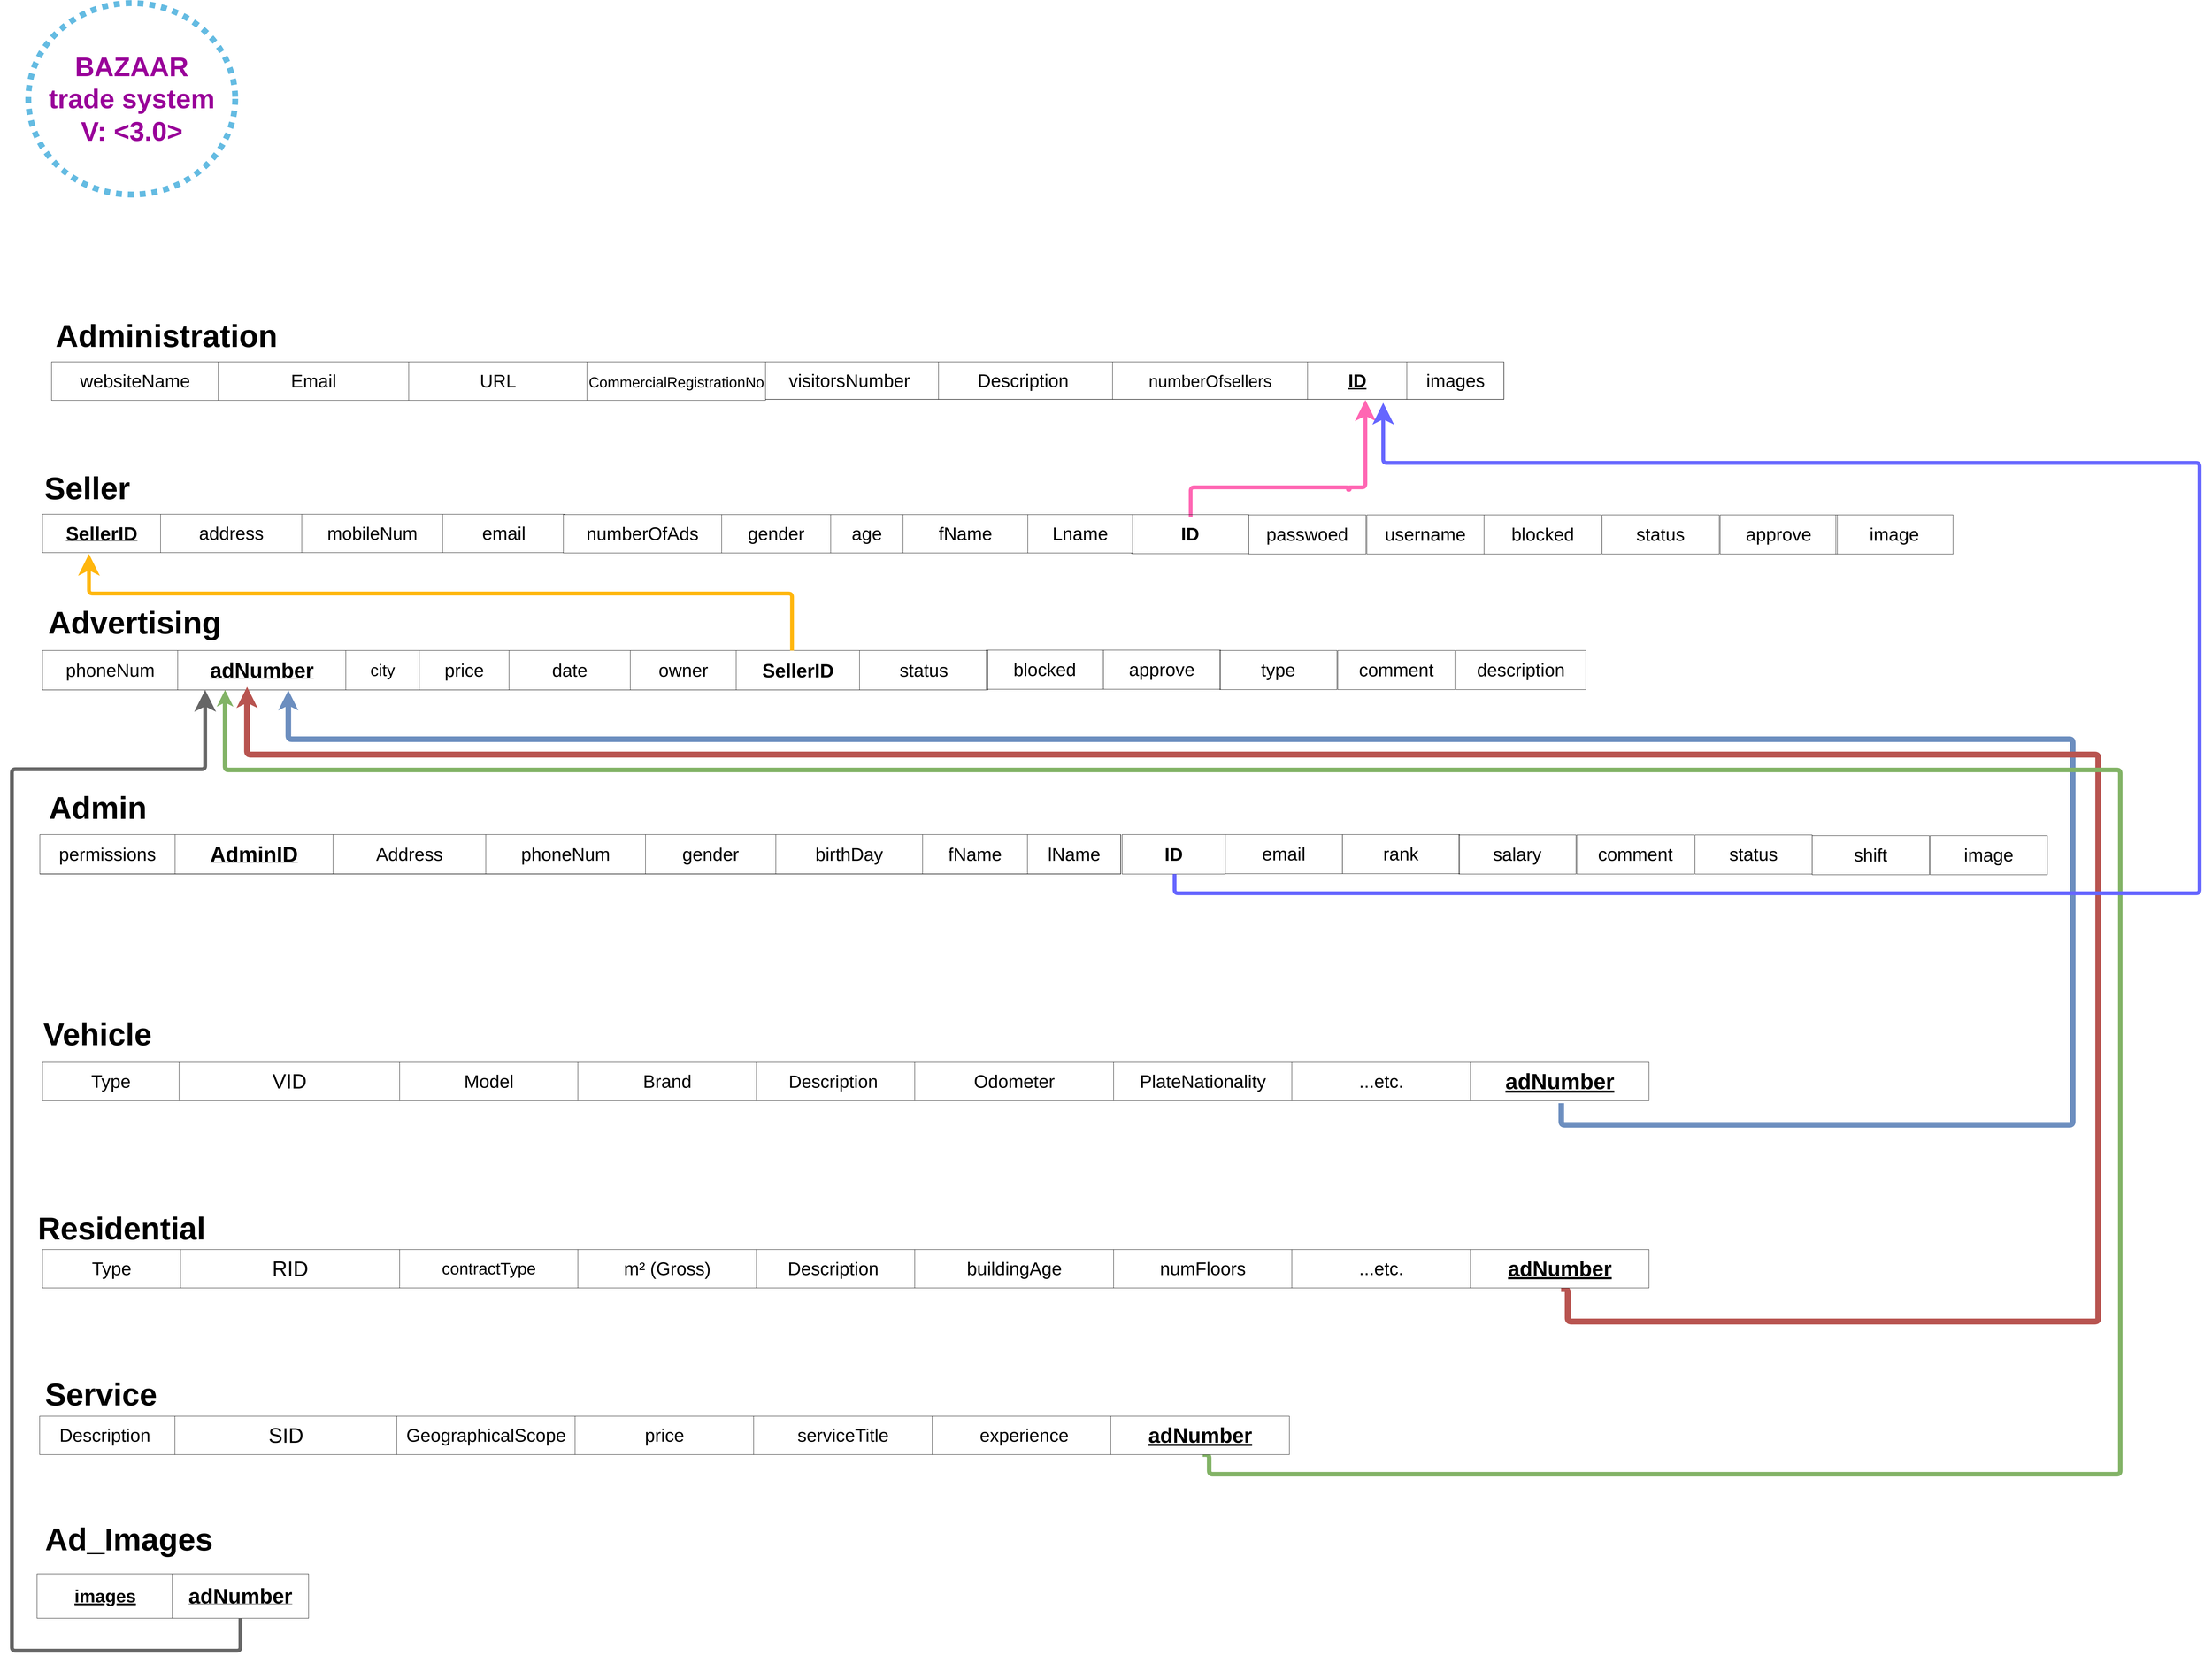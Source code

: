 <mxfile version="13.7.9" type="device"><diagram id="ABR69jw0Dl6HRp4BKdjb" name="Page-1"><mxGraphModel dx="6677" dy="6261" grid="1" gridSize="10" guides="1" tooltips="1" connect="1" arrows="1" fold="1" page="1" pageScale="1" pageWidth="827" pageHeight="1169" math="0" shadow="0"><root><mxCell id="0"/><mxCell id="1" parent="0"/><mxCell id="s4L8h_Jr2e5jtrpthNwQ-1" value="&lt;font style=&quot;font-size: 77px&quot;&gt;&lt;font style=&quot;font-size: 77px&quot; color=&quot;#990099&quot;&gt;BAZAAR&lt;br&gt;trade system&lt;br&gt;&lt;font style=&quot;font-size: 77px&quot;&gt;V: &amp;lt;3.0&amp;gt;&lt;/font&gt;&lt;/font&gt;&lt;br&gt;&lt;/font&gt;" style="ellipse;whiteSpace=wrap;html=1;shadow=0;fontFamily=Helvetica;fontSize=30;fontColor=#2F5B7C;align=center;strokeColor=#64BBE2;strokeWidth=17;fillColor=#FFFFFF;fontStyle=1;gradientColor=none;dashed=1;dashPattern=1 1;" parent="1" vertex="1"><mxGeometry x="407" y="-1220" width="592" height="548" as="geometry"/></mxCell><mxCell id="s4L8h_Jr2e5jtrpthNwQ-2" value="&lt;b style=&quot;color: rgb(0 , 0 , 0) ; font-family: &amp;#34;helvetica&amp;#34; ; font-style: normal ; letter-spacing: normal ; text-align: center ; text-indent: 0px ; text-transform: none ; word-spacing: 0px ; background-color: rgb(255 , 255 , 255)&quot;&gt;&lt;font style=&quot;font-size: 90px&quot;&gt;Advertising&lt;/font&gt;&lt;/b&gt;" style="text;whiteSpace=wrap;html=1;fontSize=47;fontColor=#000000;" parent="1" vertex="1"><mxGeometry x="461.5" y="493" width="284" height="70" as="geometry"/></mxCell><mxCell id="s4L8h_Jr2e5jtrpthNwQ-3" value="&lt;span style=&quot;text-align: center&quot;&gt;&lt;font size=&quot;1&quot;&gt;&lt;b style=&quot;font-size: 90px&quot;&gt;Seller&lt;/b&gt;&lt;/font&gt;&lt;/span&gt;" style="text;whiteSpace=wrap;html=1;fontSize=47;fontColor=#000000;" parent="1" vertex="1"><mxGeometry x="450.5" y="108" width="284" height="70" as="geometry"/></mxCell><mxCell id="s4L8h_Jr2e5jtrpthNwQ-4" value="" style="html=1;whiteSpace=wrap;container=1;collapsible=0;childLayout=tableLayout;" parent="1" vertex="1"><mxGeometry x="447.5" y="633" width="2704.667" height="112.833" as="geometry"/></mxCell><mxCell id="s4L8h_Jr2e5jtrpthNwQ-5" value="" style="html=1;whiteSpace=wrap;collapsible=0;dropTarget=0;pointerEvents=0;fillColor=none;strokeColor=none;points=[[0,0.5],[1,0.5]];portConstraint=eastwest;" parent="s4L8h_Jr2e5jtrpthNwQ-4" vertex="1"><mxGeometry width="2704.667" height="113" as="geometry"/></mxCell><mxCell id="s4L8h_Jr2e5jtrpthNwQ-6" value="&lt;font&gt;&lt;font style=&quot;font-size: 52px&quot;&gt;phoneNum&lt;/font&gt;&lt;br&gt;&lt;/font&gt;" style="shape=partialRectangle;html=1;whiteSpace=wrap;connectable=0;fillColor=none;" parent="s4L8h_Jr2e5jtrpthNwQ-5" vertex="1"><mxGeometry width="387" height="113" as="geometry"/></mxCell><mxCell id="s4L8h_Jr2e5jtrpthNwQ-7" value="&lt;u&gt;&lt;font size=&quot;1&quot;&gt;&lt;b style=&quot;font-size: 60px&quot;&gt;adNumber&lt;/b&gt;&lt;/font&gt;&lt;/u&gt;" style="shape=partialRectangle;html=1;whiteSpace=wrap;connectable=0;fillColor=none;" parent="s4L8h_Jr2e5jtrpthNwQ-5" vertex="1"><mxGeometry x="387" width="481" height="113" as="geometry"/></mxCell><mxCell id="s4L8h_Jr2e5jtrpthNwQ-8" value="&lt;font style=&quot;font-size: 47px&quot;&gt;city&lt;/font&gt;" style="shape=partialRectangle;html=1;whiteSpace=wrap;connectable=0;fillColor=none;" parent="s4L8h_Jr2e5jtrpthNwQ-5" vertex="1"><mxGeometry x="868" width="210" height="113" as="geometry"/></mxCell><mxCell id="s4L8h_Jr2e5jtrpthNwQ-9" value="&lt;span style=&quot;font-size: 52px;&quot;&gt;&lt;font style=&quot;font-size: 52px;&quot;&gt;price&lt;/font&gt;&lt;/span&gt;" style="shape=partialRectangle;html=1;whiteSpace=wrap;connectable=0;fillColor=none;fontSize=52;fontColor=#000000;" parent="s4L8h_Jr2e5jtrpthNwQ-5" vertex="1"><mxGeometry x="1078" width="257" height="113" as="geometry"/></mxCell><mxCell id="s4L8h_Jr2e5jtrpthNwQ-10" value="&lt;font style=&quot;font-size: 52px;&quot;&gt;date&lt;/font&gt;" style="shape=partialRectangle;html=1;whiteSpace=wrap;connectable=0;fillColor=none;fontSize=52;fontColor=#000000;" parent="s4L8h_Jr2e5jtrpthNwQ-5" vertex="1"><mxGeometry x="1335" width="347" height="113" as="geometry"/></mxCell><mxCell id="s4L8h_Jr2e5jtrpthNwQ-11" value="&lt;font style=&quot;font-size: 52px;&quot;&gt;owner&lt;/font&gt;" style="shape=partialRectangle;html=1;whiteSpace=wrap;connectable=0;fillColor=none;fontSize=52;fontColor=#000000;" parent="s4L8h_Jr2e5jtrpthNwQ-5" vertex="1"><mxGeometry x="1682" width="303" height="113" as="geometry"/></mxCell><mxCell id="s4L8h_Jr2e5jtrpthNwQ-12" value="&lt;span style=&quot;font-size: 12px&quot;&gt;&lt;font size=&quot;1&quot;&gt;&lt;b style=&quot;font-size: 55px&quot;&gt;SellerID&lt;/b&gt;&lt;/font&gt;&lt;/span&gt;" style="shape=partialRectangle;html=1;whiteSpace=wrap;connectable=0;fillColor=none;fontSize=52;fontColor=#000000;" parent="s4L8h_Jr2e5jtrpthNwQ-5" vertex="1"><mxGeometry x="1985" width="353" height="113" as="geometry"/></mxCell><mxCell id="s4L8h_Jr2e5jtrpthNwQ-13" value="status" style="shape=partialRectangle;html=1;whiteSpace=wrap;connectable=0;fillColor=none;fontSize=52;fontColor=#000000;" parent="s4L8h_Jr2e5jtrpthNwQ-5" vertex="1"><mxGeometry x="2338" width="367" height="113" as="geometry"/></mxCell><mxCell id="s4L8h_Jr2e5jtrpthNwQ-14" value="&lt;span style=&quot;color: rgb(0 , 0 , 0) ; font-family: &amp;#34;helvetica&amp;#34; ; font-style: normal ; letter-spacing: normal ; text-align: center ; text-indent: 0px ; text-transform: none ; word-spacing: 0px ; background-color: rgb(255 , 255 , 255) ; float: none ; display: inline&quot;&gt;&lt;font size=&quot;1&quot;&gt;&lt;b style=&quot;font-size: 90px&quot;&gt;Admin&lt;/b&gt;&lt;/font&gt;&lt;/span&gt;" style="text;whiteSpace=wrap;html=1;fontSize=47;fontColor=#000000;" parent="1" vertex="1"><mxGeometry x="464.0" y="1023.0" width="102" height="76" as="geometry"/></mxCell><mxCell id="s4L8h_Jr2e5jtrpthNwQ-15" value="&lt;b style=&quot;text-align: center&quot;&gt;&lt;font style=&quot;font-size: 90px&quot;&gt;Service&lt;/font&gt;&lt;/b&gt;" style="text;whiteSpace=wrap;html=1;fontSize=47;fontColor=#000000;" parent="1" vertex="1"><mxGeometry x="452.5" y="2702" width="284" height="70" as="geometry"/></mxCell><mxCell id="s4L8h_Jr2e5jtrpthNwQ-16" value="&lt;div style=&quot;text-align: center&quot;&gt;&lt;b&gt;&lt;font style=&quot;font-size: 90px&quot;&gt;Residential&lt;/font&gt;&lt;/b&gt;&lt;/div&gt;" style="text;whiteSpace=wrap;html=1;fontSize=47;fontColor=#000000;" parent="1" vertex="1"><mxGeometry x="432.0" y="2227" width="284" height="70" as="geometry"/></mxCell><mxCell id="s4L8h_Jr2e5jtrpthNwQ-17" value="&lt;b style=&quot;text-align: center&quot;&gt;&lt;font style=&quot;font-size: 90px&quot;&gt;Vehicle&lt;/font&gt;&lt;/b&gt;" style="text;whiteSpace=wrap;html=1;fontSize=47;fontColor=#000000;" parent="1" vertex="1"><mxGeometry x="447.5" y="1671" width="284" height="70" as="geometry"/></mxCell><mxCell id="s4L8h_Jr2e5jtrpthNwQ-18" value="" style="html=1;whiteSpace=wrap;container=1;collapsible=0;childLayout=tableLayout;" parent="1" vertex="1"><mxGeometry x="440" y="1160" width="3092.5" height="112.5" as="geometry"/></mxCell><mxCell id="s4L8h_Jr2e5jtrpthNwQ-19" value="" style="html=1;whiteSpace=wrap;collapsible=0;dropTarget=0;pointerEvents=0;fillColor=none;strokeColor=none;points=[[0,0.5],[1,0.5]];portConstraint=eastwest;" parent="s4L8h_Jr2e5jtrpthNwQ-18" vertex="1"><mxGeometry width="3092.5" height="113" as="geometry"/></mxCell><mxCell id="s4L8h_Jr2e5jtrpthNwQ-20" value="&lt;font&gt;&lt;font style=&quot;font-size: 52px&quot;&gt;permissions&lt;/font&gt;&lt;br&gt;&lt;/font&gt;" style="shape=partialRectangle;html=1;whiteSpace=wrap;connectable=0;fillColor=none;" parent="s4L8h_Jr2e5jtrpthNwQ-19" vertex="1"><mxGeometry width="387" height="113" as="geometry"/></mxCell><mxCell id="s4L8h_Jr2e5jtrpthNwQ-21" value="&lt;b&gt;&lt;u&gt;&lt;font style=&quot;font-size: 61px&quot;&gt;AdminID&lt;/font&gt;&lt;/u&gt;&lt;/b&gt;" style="shape=partialRectangle;html=1;whiteSpace=wrap;connectable=0;fillColor=none;" parent="s4L8h_Jr2e5jtrpthNwQ-19" vertex="1"><mxGeometry x="387" width="452" height="113" as="geometry"/></mxCell><mxCell id="s4L8h_Jr2e5jtrpthNwQ-22" value="&lt;font style=&quot;font-size: 52px&quot;&gt;Address&lt;/font&gt;" style="shape=partialRectangle;html=1;whiteSpace=wrap;connectable=0;fillColor=none;" parent="s4L8h_Jr2e5jtrpthNwQ-19" vertex="1"><mxGeometry x="839" width="437" height="113" as="geometry"/></mxCell><mxCell id="s4L8h_Jr2e5jtrpthNwQ-23" value="&lt;font style=&quot;font-size: 52px;&quot;&gt;phoneNum&lt;/font&gt;" style="shape=partialRectangle;html=1;whiteSpace=wrap;connectable=0;fillColor=none;fontSize=52;fontColor=#000000;" parent="s4L8h_Jr2e5jtrpthNwQ-19" vertex="1"><mxGeometry x="1276" width="457" height="113" as="geometry"/></mxCell><mxCell id="s4L8h_Jr2e5jtrpthNwQ-24" value="&lt;font style=&quot;font-size: 52px;&quot;&gt;gender&lt;/font&gt;" style="shape=partialRectangle;html=1;whiteSpace=wrap;connectable=0;fillColor=none;fontSize=52;fontColor=#000000;" parent="s4L8h_Jr2e5jtrpthNwQ-19" vertex="1"><mxGeometry x="1733" width="373" height="113" as="geometry"/></mxCell><mxCell id="s4L8h_Jr2e5jtrpthNwQ-25" value="&lt;font style=&quot;font-size: 52px;&quot;&gt;birthDay&lt;/font&gt;" style="shape=partialRectangle;html=1;whiteSpace=wrap;connectable=0;fillColor=none;fontSize=52;fontColor=#000000;" parent="s4L8h_Jr2e5jtrpthNwQ-19" vertex="1"><mxGeometry x="2106" width="420" height="113" as="geometry"/></mxCell><mxCell id="s4L8h_Jr2e5jtrpthNwQ-26" value="fName" style="shape=partialRectangle;html=1;whiteSpace=wrap;connectable=0;fillColor=none;fontSize=52;fontColor=#000000;" parent="s4L8h_Jr2e5jtrpthNwQ-19" vertex="1"><mxGeometry x="2526" width="300" height="113" as="geometry"/></mxCell><mxCell id="s4L8h_Jr2e5jtrpthNwQ-27" value="lName" style="shape=partialRectangle;html=1;whiteSpace=wrap;connectable=0;fillColor=none;fontSize=52;fontColor=#000000;" parent="s4L8h_Jr2e5jtrpthNwQ-19" vertex="1"><mxGeometry x="2826" width="267" height="113" as="geometry"/></mxCell><mxCell id="s4L8h_Jr2e5jtrpthNwQ-28" value="" style="html=1;whiteSpace=wrap;container=1;collapsible=0;childLayout=tableLayout;" parent="1" vertex="1"><mxGeometry x="447.5" y="243" width="1495.0" height="110" as="geometry"/></mxCell><mxCell id="s4L8h_Jr2e5jtrpthNwQ-29" value="" style="html=1;whiteSpace=wrap;collapsible=0;dropTarget=0;pointerEvents=0;fillColor=none;strokeColor=none;points=[[0,0.5],[1,0.5]];portConstraint=eastwest;" parent="s4L8h_Jr2e5jtrpthNwQ-28" vertex="1"><mxGeometry width="1495.0" height="110" as="geometry"/></mxCell><mxCell id="s4L8h_Jr2e5jtrpthNwQ-30" value="&lt;font style=&quot;font-size: 47px&quot;&gt;&lt;u style=&quot;font-size: 12px&quot;&gt;&lt;font size=&quot;1&quot;&gt;&lt;b style=&quot;font-size: 55px&quot;&gt;SellerID&lt;/b&gt;&lt;/font&gt;&lt;/u&gt;&lt;br&gt;&lt;/font&gt;" style="shape=partialRectangle;html=1;whiteSpace=wrap;connectable=0;fillColor=none;" parent="s4L8h_Jr2e5jtrpthNwQ-29" vertex="1"><mxGeometry width="338" height="110" as="geometry"/></mxCell><mxCell id="s4L8h_Jr2e5jtrpthNwQ-31" value="&lt;font style=&quot;font-size: 52px&quot;&gt;address&lt;/font&gt;" style="shape=partialRectangle;html=1;whiteSpace=wrap;connectable=0;fillColor=none;fontColor=#000000;fontSize=47;fontStyle=0" parent="s4L8h_Jr2e5jtrpthNwQ-29" vertex="1"><mxGeometry x="338" width="404" height="110" as="geometry"/></mxCell><mxCell id="s4L8h_Jr2e5jtrpthNwQ-32" value="&lt;font style=&quot;font-size: 51px&quot;&gt;mobileNum&lt;/font&gt;" style="shape=partialRectangle;html=1;whiteSpace=wrap;connectable=0;fillColor=none;fontColor=#000000;fontSize=47;fontStyle=0" parent="s4L8h_Jr2e5jtrpthNwQ-29" vertex="1"><mxGeometry x="742" width="403" height="110" as="geometry"/></mxCell><mxCell id="s4L8h_Jr2e5jtrpthNwQ-33" value="&lt;span style=&quot;font-size: 52px;&quot;&gt;email&lt;/span&gt;" style="shape=partialRectangle;html=1;whiteSpace=wrap;connectable=0;fillColor=none;fontColor=#000000;fontSize=52;fontStyle=0" parent="s4L8h_Jr2e5jtrpthNwQ-29" vertex="1"><mxGeometry x="1145" width="350" height="110" as="geometry"/></mxCell><mxCell id="s4L8h_Jr2e5jtrpthNwQ-34" style="edgeStyle=orthogonalEdgeStyle;rounded=1;orthogonalLoop=1;jettySize=auto;html=1;exitX=0.5;exitY=1;exitDx=0;exitDy=0;fontSize=52;fontColor=none;gradientColor=#7ea6e0;fillColor=#dae8fc;strokeColor=#6c8ebf;strokeWidth=16;endSize=6;startSize=2;" parent="1" source="s4L8h_Jr2e5jtrpthNwQ-35" edge="1"><mxGeometry relative="1" as="geometry"><mxPoint x="1151" y="747" as="targetPoint"/><Array as="points"><mxPoint x="4793" y="1991"/><mxPoint x="6257" y="1991"/><mxPoint x="6257" y="887"/><mxPoint x="1151" y="887"/></Array></mxGeometry></mxCell><mxCell id="s4L8h_Jr2e5jtrpthNwQ-35" value="" style="rounded=0;whiteSpace=wrap;html=1;strokeColor=none;fillColor=none;fontSize=52;fontColor=none;noLabel=1;" parent="1" vertex="1"><mxGeometry x="4533.5" y="1816" width="520" height="113" as="geometry"/></mxCell><mxCell id="s4L8h_Jr2e5jtrpthNwQ-36" style="edgeStyle=orthogonalEdgeStyle;rounded=1;orthogonalLoop=1;jettySize=auto;html=1;startSize=2;endSize=6;strokeColor=#b85450;strokeWidth=17;fontSize=52;fontColor=none;exitX=0.5;exitY=1;exitDx=0;exitDy=0;gradientColor=#ea6b66;fillColor=#f8cecc;" parent="1" source="s4L8h_Jr2e5jtrpthNwQ-37" edge="1"><mxGeometry relative="1" as="geometry"><mxPoint x="4797" y="-118" as="sourcePoint"/><Array as="points"><mxPoint x="4812" y="2461"/><mxPoint x="4812" y="2554"/><mxPoint x="6330" y="2554"/><mxPoint x="6330" y="931"/><mxPoint x="1033" y="931"/></Array><mxPoint x="1033" y="737" as="targetPoint"/></mxGeometry></mxCell><mxCell id="s4L8h_Jr2e5jtrpthNwQ-37" value="" style="rounded=0;whiteSpace=wrap;html=1;strokeColor=none;fillColor=none;fontSize=52;fontColor=none;noLabel=1;" parent="1" vertex="1"><mxGeometry x="4543.5" y="2348" width="499" height="113" as="geometry"/></mxCell><mxCell id="s4L8h_Jr2e5jtrpthNwQ-38" style="edgeStyle=orthogonalEdgeStyle;rounded=1;orthogonalLoop=1;jettySize=auto;html=1;exitX=0.5;exitY=1;exitDx=0;exitDy=0;startSize=2;endSize=6;strokeColor=#82b366;strokeWidth=13;fontSize=52;fontColor=none;gradientColor=#97d077;fillColor=#d5e8d4;" parent="1" source="s4L8h_Jr2e5jtrpthNwQ-39" target="s4L8h_Jr2e5jtrpthNwQ-5" edge="1"><mxGeometry relative="1" as="geometry"><Array as="points"><mxPoint x="3786" y="2935"/><mxPoint x="3786" y="2991"/><mxPoint x="6393" y="2991"/><mxPoint x="6393" y="975"/><mxPoint x="970" y="975"/></Array><mxPoint x="970" y="833" as="targetPoint"/></mxGeometry></mxCell><mxCell id="s4L8h_Jr2e5jtrpthNwQ-39" value="" style="rounded=0;whiteSpace=wrap;html=1;strokeColor=none;fillColor=none;fontSize=52;fontColor=none;noLabel=1;" parent="1" vertex="1"><mxGeometry x="3507.5" y="2822" width="520" height="113" as="geometry"/></mxCell><mxCell id="s4L8h_Jr2e5jtrpthNwQ-40" style="edgeStyle=orthogonalEdgeStyle;rounded=1;orthogonalLoop=1;jettySize=auto;html=1;exitX=0.793;exitY=0.003;exitDx=0;exitDy=0;startSize=5;endSize=27;strokeColor=#FFB60D;strokeWidth=11;fontSize=52;fontColor=none;fillColor=#ffff88;exitPerimeter=0;entryX=0.089;entryY=1.033;entryDx=0;entryDy=0;entryPerimeter=0;" parent="1" source="s4L8h_Jr2e5jtrpthNwQ-5" target="s4L8h_Jr2e5jtrpthNwQ-29" edge="1"><mxGeometry relative="1" as="geometry"><mxPoint x="3770" y="631.5" as="sourcePoint"/><mxPoint x="393" y="470" as="targetPoint"/><Array as="points"><mxPoint x="2592" y="470"/><mxPoint x="581" y="470"/></Array></mxGeometry></mxCell><mxCell id="s4L8h_Jr2e5jtrpthNwQ-41" style="edgeStyle=orthogonalEdgeStyle;rounded=1;orthogonalLoop=1;jettySize=auto;html=1;startSize=13;endSize=25;strokeColor=#FF66B3;strokeWidth=11;fontSize=52;fontColor=none;" parent="1" edge="1"><mxGeometry relative="1" as="geometry"><Array as="points"><mxPoint x="3733" y="166"/><mxPoint x="4188" y="166"/><mxPoint x="4188" y="173"/><mxPoint x="4183" y="173"/><mxPoint x="4183" y="166"/><mxPoint x="4233" y="166"/></Array><mxPoint x="3733" y="252" as="sourcePoint"/><mxPoint x="4233" y="-84" as="targetPoint"/></mxGeometry></mxCell><mxCell id="s4L8h_Jr2e5jtrpthNwQ-42" value="" style="html=1;whiteSpace=wrap;container=1;collapsible=0;childLayout=tableLayout;" parent="1" vertex="1"><mxGeometry x="447.5" y="1812" width="2043" height="110" as="geometry"/></mxCell><mxCell id="s4L8h_Jr2e5jtrpthNwQ-43" value="" style="html=1;whiteSpace=wrap;collapsible=0;dropTarget=0;pointerEvents=0;fillColor=none;strokeColor=none;points=[[0,0.5],[1,0.5]];portConstraint=eastwest;" parent="s4L8h_Jr2e5jtrpthNwQ-42" vertex="1"><mxGeometry width="2043" height="110" as="geometry"/></mxCell><mxCell id="s4L8h_Jr2e5jtrpthNwQ-44" value="&lt;font&gt;&lt;span style=&quot;font-family: &amp;#34;helvetica&amp;#34; ; font-style: normal ; letter-spacing: normal ; text-align: center ; text-indent: 0px ; text-transform: none ; word-spacing: 0px ; background-color: rgb(255 , 255 , 255)&quot;&gt;&lt;font style=&quot;font-size: 52px&quot;&gt;Type&lt;/font&gt;&lt;/span&gt;&lt;br&gt;&lt;/font&gt;" style="shape=partialRectangle;html=1;whiteSpace=wrap;connectable=0;fillColor=none;" parent="s4L8h_Jr2e5jtrpthNwQ-43" vertex="1"><mxGeometry width="391" height="110" as="geometry"/></mxCell><mxCell id="s4L8h_Jr2e5jtrpthNwQ-45" value="&lt;font size=&quot;1&quot;&gt;&lt;span style=&quot;font-size: 59px&quot;&gt;VID&lt;/span&gt;&lt;/font&gt;" style="shape=partialRectangle;html=1;whiteSpace=wrap;connectable=0;fillColor=none;" parent="s4L8h_Jr2e5jtrpthNwQ-43" vertex="1"><mxGeometry x="391" width="631" height="110" as="geometry"/></mxCell><mxCell id="s4L8h_Jr2e5jtrpthNwQ-46" value="&lt;span style=&quot;color: rgb(0 , 0 , 0) ; font-family: &amp;#34;helvetica&amp;#34; ; font-style: normal ; font-weight: 400 ; letter-spacing: normal ; text-align: center ; text-indent: 0px ; text-transform: none ; word-spacing: 0px ; background-color: rgb(255 , 255 , 255)&quot;&gt;&lt;font style=&quot;font-size: 52px&quot;&gt;Model&lt;/font&gt;&lt;/span&gt;" style="shape=partialRectangle;html=1;whiteSpace=wrap;connectable=0;fillColor=none;" parent="s4L8h_Jr2e5jtrpthNwQ-43" vertex="1"><mxGeometry x="1022" width="510" height="110" as="geometry"/></mxCell><mxCell id="s4L8h_Jr2e5jtrpthNwQ-47" value="&lt;font style=&quot;font-size: 52px&quot;&gt;Brand&lt;/font&gt;" style="shape=partialRectangle;html=1;whiteSpace=wrap;connectable=0;fillColor=none;" parent="s4L8h_Jr2e5jtrpthNwQ-43" vertex="1"><mxGeometry x="1532" width="511" height="110" as="geometry"/></mxCell><mxCell id="s4L8h_Jr2e5jtrpthNwQ-48" value="" style="html=1;whiteSpace=wrap;container=1;collapsible=0;childLayout=tableLayout;" parent="1" vertex="1"><mxGeometry x="2490.5" y="1812" width="2554" height="110" as="geometry"/></mxCell><mxCell id="s4L8h_Jr2e5jtrpthNwQ-49" value="" style="html=1;whiteSpace=wrap;collapsible=0;dropTarget=0;pointerEvents=0;fillColor=none;strokeColor=none;points=[[0,0.5],[1,0.5]];portConstraint=eastwest;" parent="s4L8h_Jr2e5jtrpthNwQ-48" vertex="1"><mxGeometry width="2554" height="110" as="geometry"/></mxCell><mxCell id="s4L8h_Jr2e5jtrpthNwQ-50" value="&lt;font&gt;&lt;font style=&quot;font-size: 51px&quot;&gt;Description&amp;nbsp;&lt;/font&gt;&lt;br&gt;&lt;/font&gt;" style="shape=partialRectangle;html=1;whiteSpace=wrap;connectable=0;fillColor=none;" parent="s4L8h_Jr2e5jtrpthNwQ-49" vertex="1"><mxGeometry width="453" height="110" as="geometry"/></mxCell><mxCell id="s4L8h_Jr2e5jtrpthNwQ-51" value="&lt;font style=&quot;font-size: 52px&quot;&gt;Odometer&lt;/font&gt;" style="shape=partialRectangle;html=1;whiteSpace=wrap;connectable=0;fillColor=none;" parent="s4L8h_Jr2e5jtrpthNwQ-49" vertex="1"><mxGeometry x="453" width="569" height="110" as="geometry"/></mxCell><mxCell id="s4L8h_Jr2e5jtrpthNwQ-52" value="&lt;font style=&quot;font-size: 52px&quot;&gt;PlateNationality&lt;/font&gt;" style="shape=partialRectangle;html=1;whiteSpace=wrap;connectable=0;fillColor=none;" parent="s4L8h_Jr2e5jtrpthNwQ-49" vertex="1"><mxGeometry x="1022" width="510" height="110" as="geometry"/></mxCell><mxCell id="s4L8h_Jr2e5jtrpthNwQ-53" value="&lt;font style=&quot;font-size: 52px&quot;&gt;...etc.&lt;/font&gt;" style="shape=partialRectangle;html=1;whiteSpace=wrap;connectable=0;fillColor=none;" parent="s4L8h_Jr2e5jtrpthNwQ-49" vertex="1"><mxGeometry x="1532" width="511" height="110" as="geometry"/></mxCell><mxCell id="s4L8h_Jr2e5jtrpthNwQ-54" value="&lt;font style=&quot;font-size: 63px&quot;&gt;&lt;b&gt;&lt;u&gt;adNumber&lt;/u&gt;&lt;/b&gt;&lt;/font&gt;" style="shape=partialRectangle;html=1;whiteSpace=wrap;connectable=0;fillColor=none;" parent="s4L8h_Jr2e5jtrpthNwQ-49" vertex="1"><mxGeometry x="2043" width="511" height="110" as="geometry"/></mxCell><mxCell id="s4L8h_Jr2e5jtrpthNwQ-55" value="" style="html=1;whiteSpace=wrap;container=1;collapsible=0;childLayout=tableLayout;" parent="1" vertex="1"><mxGeometry x="447.5" y="2348" width="2043" height="110" as="geometry"/></mxCell><mxCell id="s4L8h_Jr2e5jtrpthNwQ-56" value="" style="html=1;whiteSpace=wrap;collapsible=0;dropTarget=0;pointerEvents=0;fillColor=none;strokeColor=none;points=[[0,0.5],[1,0.5]];portConstraint=eastwest;" parent="s4L8h_Jr2e5jtrpthNwQ-55" vertex="1"><mxGeometry width="2043" height="110" as="geometry"/></mxCell><mxCell id="s4L8h_Jr2e5jtrpthNwQ-57" value="&lt;font&gt;&lt;span style=&quot;font-family: &amp;#34;helvetica&amp;#34; ; font-style: normal ; letter-spacing: normal ; text-align: center ; text-indent: 0px ; text-transform: none ; word-spacing: 0px ; background-color: rgb(255 , 255 , 255)&quot;&gt;&lt;font style=&quot;font-size: 52px&quot;&gt;Type&lt;/font&gt;&lt;/span&gt;&lt;br&gt;&lt;/font&gt;" style="shape=partialRectangle;html=1;whiteSpace=wrap;connectable=0;fillColor=none;" parent="s4L8h_Jr2e5jtrpthNwQ-56" vertex="1"><mxGeometry width="395" height="110" as="geometry"/></mxCell><mxCell id="s4L8h_Jr2e5jtrpthNwQ-58" value="&lt;font size=&quot;1&quot;&gt;&lt;span style=&quot;font-size: 60px&quot;&gt;RID&lt;/span&gt;&lt;/font&gt;" style="shape=partialRectangle;html=1;whiteSpace=wrap;connectable=0;fillColor=none;" parent="s4L8h_Jr2e5jtrpthNwQ-56" vertex="1"><mxGeometry x="395" width="627" height="110" as="geometry"/></mxCell><mxCell id="s4L8h_Jr2e5jtrpthNwQ-59" value="&lt;font style=&quot;font-size: 47px&quot;&gt;contract&lt;font style=&quot;font-size: 47px&quot;&gt;Type&lt;/font&gt;&lt;/font&gt;" style="shape=partialRectangle;html=1;whiteSpace=wrap;connectable=0;fillColor=none;" parent="s4L8h_Jr2e5jtrpthNwQ-56" vertex="1"><mxGeometry x="1022" width="510" height="110" as="geometry"/></mxCell><mxCell id="s4L8h_Jr2e5jtrpthNwQ-60" value="&lt;span style=&quot;font-size: 52px&quot;&gt;m² (Gross)&lt;/span&gt;" style="shape=partialRectangle;html=1;whiteSpace=wrap;connectable=0;fillColor=none;fontSize=47;fontColor=#000000;" parent="s4L8h_Jr2e5jtrpthNwQ-56" vertex="1"><mxGeometry x="1532" width="511" height="110" as="geometry"/></mxCell><mxCell id="s4L8h_Jr2e5jtrpthNwQ-61" value="" style="html=1;whiteSpace=wrap;container=1;collapsible=0;childLayout=tableLayout;" parent="1" vertex="1"><mxGeometry x="2490.5" y="2348" width="2554" height="110" as="geometry"/></mxCell><mxCell id="s4L8h_Jr2e5jtrpthNwQ-62" value="" style="html=1;whiteSpace=wrap;collapsible=0;dropTarget=0;pointerEvents=0;fillColor=none;strokeColor=none;points=[[0,0.5],[1,0.5]];portConstraint=eastwest;" parent="s4L8h_Jr2e5jtrpthNwQ-61" vertex="1"><mxGeometry width="2554" height="110" as="geometry"/></mxCell><mxCell id="s4L8h_Jr2e5jtrpthNwQ-63" value="&lt;font&gt;&lt;font style=&quot;font-size: 52px&quot;&gt;Description&amp;nbsp;&lt;/font&gt;&lt;br style=&quot;font-size: 47px&quot;&gt;&lt;/font&gt;" style="shape=partialRectangle;html=1;whiteSpace=wrap;connectable=0;fillColor=none;fontSize=47;fontColor=#000000;" parent="s4L8h_Jr2e5jtrpthNwQ-62" vertex="1"><mxGeometry width="453" height="110" as="geometry"/></mxCell><mxCell id="s4L8h_Jr2e5jtrpthNwQ-64" value="&lt;font style=&quot;font-size: 52px&quot;&gt;buildingAge&lt;/font&gt;" style="shape=partialRectangle;html=1;whiteSpace=wrap;connectable=0;fillColor=none;fontSize=47;fontColor=#000000;" parent="s4L8h_Jr2e5jtrpthNwQ-62" vertex="1"><mxGeometry x="453" width="569" height="110" as="geometry"/></mxCell><mxCell id="s4L8h_Jr2e5jtrpthNwQ-65" value="&lt;font style=&quot;font-size: 52px&quot;&gt;numFloors&lt;/font&gt;" style="shape=partialRectangle;html=1;whiteSpace=wrap;connectable=0;fillColor=none;fontSize=47;fontColor=#000000;" parent="s4L8h_Jr2e5jtrpthNwQ-62" vertex="1"><mxGeometry x="1022" width="510" height="110" as="geometry"/></mxCell><mxCell id="s4L8h_Jr2e5jtrpthNwQ-66" value="&lt;font style=&quot;font-size: 52px&quot;&gt;...etc.&lt;/font&gt;" style="shape=partialRectangle;html=1;whiteSpace=wrap;connectable=0;fillColor=none;" parent="s4L8h_Jr2e5jtrpthNwQ-62" vertex="1"><mxGeometry x="1532" width="511" height="110" as="geometry"/></mxCell><mxCell id="s4L8h_Jr2e5jtrpthNwQ-67" value="&lt;b&gt;&lt;font style=&quot;font-size: 60px&quot;&gt;&lt;u&gt;adNumber&lt;/u&gt;&lt;/font&gt;&lt;/b&gt;" style="shape=partialRectangle;html=1;whiteSpace=wrap;connectable=0;fillColor=none;" parent="s4L8h_Jr2e5jtrpthNwQ-62" vertex="1"><mxGeometry x="2043" width="511" height="110" as="geometry"/></mxCell><mxCell id="s4L8h_Jr2e5jtrpthNwQ-68" value="" style="html=1;whiteSpace=wrap;container=1;collapsible=0;childLayout=tableLayout;" parent="1" vertex="1"><mxGeometry x="439.5" y="2825" width="3576" height="110" as="geometry"/></mxCell><mxCell id="s4L8h_Jr2e5jtrpthNwQ-69" value="" style="html=1;whiteSpace=wrap;collapsible=0;dropTarget=0;pointerEvents=0;fillColor=none;strokeColor=none;points=[[0,0.5],[1,0.5]];portConstraint=eastwest;" parent="s4L8h_Jr2e5jtrpthNwQ-68" vertex="1"><mxGeometry width="3576" height="110" as="geometry"/></mxCell><mxCell id="s4L8h_Jr2e5jtrpthNwQ-70" value="&lt;font&gt;&lt;font style=&quot;font-size: 52px&quot;&gt;Description&amp;nbsp;&lt;/font&gt;&lt;br&gt;&lt;/font&gt;" style="shape=partialRectangle;html=1;whiteSpace=wrap;connectable=0;fillColor=none;" parent="s4L8h_Jr2e5jtrpthNwQ-69" vertex="1"><mxGeometry width="387" height="110" as="geometry"/></mxCell><mxCell id="s4L8h_Jr2e5jtrpthNwQ-71" value="&lt;font size=&quot;1&quot;&gt;&lt;span style=&quot;font-size: 60px&quot;&gt;SID&lt;/span&gt;&lt;/font&gt;" style="shape=partialRectangle;html=1;whiteSpace=wrap;connectable=0;fillColor=none;" parent="s4L8h_Jr2e5jtrpthNwQ-69" vertex="1"><mxGeometry x="387" width="635" height="110" as="geometry"/></mxCell><mxCell id="s4L8h_Jr2e5jtrpthNwQ-72" value="&lt;font style=&quot;font-size: 52px&quot;&gt;GeographicalScope&lt;/font&gt;" style="shape=partialRectangle;html=1;whiteSpace=wrap;connectable=0;fillColor=none;" parent="s4L8h_Jr2e5jtrpthNwQ-69" vertex="1"><mxGeometry x="1022" width="510" height="110" as="geometry"/></mxCell><mxCell id="s4L8h_Jr2e5jtrpthNwQ-73" value="&lt;span style=&quot;font-size: 52px;&quot;&gt;&lt;font style=&quot;font-size: 52px;&quot;&gt;price&lt;/font&gt;&lt;/span&gt;" style="shape=partialRectangle;html=1;whiteSpace=wrap;connectable=0;fillColor=none;fontSize=52;fontColor=#000000;" parent="s4L8h_Jr2e5jtrpthNwQ-69" vertex="1"><mxGeometry x="1532" width="511" height="110" as="geometry"/></mxCell><mxCell id="s4L8h_Jr2e5jtrpthNwQ-74" value="&lt;span style=&quot;font-size: 52px;&quot;&gt;serviceTitle&lt;/span&gt;" style="shape=partialRectangle;html=1;whiteSpace=wrap;connectable=0;fillColor=none;fontSize=52;fontColor=#000000;" parent="s4L8h_Jr2e5jtrpthNwQ-69" vertex="1"><mxGeometry x="2043" width="511" height="110" as="geometry"/></mxCell><mxCell id="s4L8h_Jr2e5jtrpthNwQ-75" value="&lt;span style=&quot;font-size: 52px;&quot;&gt;&amp;nbsp;experience&lt;/span&gt;" style="shape=partialRectangle;html=1;whiteSpace=wrap;connectable=0;fillColor=none;fontSize=52;fontColor=#000000;" parent="s4L8h_Jr2e5jtrpthNwQ-69" vertex="1"><mxGeometry x="2554" width="511" height="110" as="geometry"/></mxCell><mxCell id="s4L8h_Jr2e5jtrpthNwQ-76" value="&lt;b&gt;&lt;font style=&quot;font-size: 60px&quot;&gt;&lt;u&gt;adNumber&lt;/u&gt;&lt;/font&gt;&lt;/b&gt;" style="shape=partialRectangle;html=1;whiteSpace=wrap;connectable=0;fillColor=none;fontSize=52;fontColor=#000000;" parent="s4L8h_Jr2e5jtrpthNwQ-69" vertex="1"><mxGeometry x="3065" width="511" height="110" as="geometry"/></mxCell><mxCell id="s4L8h_Jr2e5jtrpthNwQ-77" value="" style="html=1;whiteSpace=wrap;container=1;collapsible=0;childLayout=tableLayout;fontColor=#000000;fontSize=52;fontStyle=0" parent="1" vertex="1"><mxGeometry x="2500.5" y="-193" width="2128.667" height="107.37" as="geometry"/></mxCell><mxCell id="s4L8h_Jr2e5jtrpthNwQ-78" value="" style="html=1;whiteSpace=wrap;collapsible=0;dropTarget=0;pointerEvents=0;fillColor=none;strokeColor=none;points=[[0,0.5],[1,0.5]];portConstraint=eastwest;fontColor=#000000;fontSize=52;fontStyle=0" parent="s4L8h_Jr2e5jtrpthNwQ-77" vertex="1"><mxGeometry width="2128.667" height="107" as="geometry"/></mxCell><mxCell id="s4L8h_Jr2e5jtrpthNwQ-79" value="&lt;font style=&quot;font-size: 52px&quot;&gt;&lt;span&gt;visitorsNumber&lt;/span&gt;&lt;br style=&quot;font-size: 52px&quot;&gt;&lt;/font&gt;" style="shape=partialRectangle;html=1;whiteSpace=wrap;connectable=0;fillColor=none;fontColor=#000000;fontSize=52;fontStyle=0" parent="s4L8h_Jr2e5jtrpthNwQ-78" vertex="1"><mxGeometry width="511" height="107" as="geometry"/></mxCell><mxCell id="s4L8h_Jr2e5jtrpthNwQ-80" value="&lt;span&gt;Description&amp;nbsp;&lt;/span&gt;" style="shape=partialRectangle;html=1;whiteSpace=wrap;connectable=0;fillColor=none;fontColor=#000000;fontSize=52;fontStyle=0" parent="s4L8h_Jr2e5jtrpthNwQ-78" vertex="1"><mxGeometry x="511" width="498" height="107" as="geometry"/></mxCell><mxCell id="s4L8h_Jr2e5jtrpthNwQ-81" value="&lt;span style=&quot;font-size: 48px&quot;&gt;numberOfsellers&lt;/span&gt;" style="shape=partialRectangle;html=1;whiteSpace=wrap;connectable=0;fillColor=none;fontColor=#000000;fontSize=52;fontStyle=0" parent="s4L8h_Jr2e5jtrpthNwQ-78" vertex="1"><mxGeometry x="1009" width="558" height="107" as="geometry"/></mxCell><mxCell id="s4L8h_Jr2e5jtrpthNwQ-82" value="&lt;u style=&quot;font-size: 42px&quot;&gt;&lt;b style=&quot;font-size: 52px&quot;&gt;ID&lt;/b&gt;&lt;/u&gt;" style="shape=partialRectangle;html=1;whiteSpace=wrap;connectable=0;fillColor=none;fontColor=#000000;fontSize=52;fontStyle=0" parent="s4L8h_Jr2e5jtrpthNwQ-78" vertex="1"><mxGeometry x="1567" width="284" height="107" as="geometry"/></mxCell><mxCell id="s4L8h_Jr2e5jtrpthNwQ-83" value="images" style="shape=partialRectangle;html=1;whiteSpace=wrap;connectable=0;fillColor=none;fontColor=#000000;fontSize=52;fontStyle=0" parent="s4L8h_Jr2e5jtrpthNwQ-78" vertex="1"><mxGeometry x="1851" width="278" height="107" as="geometry"/></mxCell><mxCell id="s4L8h_Jr2e5jtrpthNwQ-84" value="&lt;font style=&quot;font-size: 90px&quot;&gt;&lt;b&gt;&lt;span style=&quot;text-align: center&quot;&gt;&amp;nbsp;&lt;/span&gt;&lt;span style=&quot;text-align: center&quot;&gt;Administration&amp;nbsp;&lt;/span&gt;&lt;/b&gt;&lt;/font&gt;" style="text;whiteSpace=wrap;html=1;fontSize=47;fontColor=#000000;" parent="1" vertex="1"><mxGeometry x="457.5" y="-328" width="687.5" height="107" as="geometry"/></mxCell><mxCell id="s4L8h_Jr2e5jtrpthNwQ-85" value="" style="html=1;whiteSpace=wrap;container=1;collapsible=0;childLayout=tableLayout;" parent="1" vertex="1"><mxGeometry x="473.5" y="-193" width="2043" height="110" as="geometry"/></mxCell><mxCell id="s4L8h_Jr2e5jtrpthNwQ-86" value="" style="html=1;whiteSpace=wrap;collapsible=0;dropTarget=0;pointerEvents=0;fillColor=none;strokeColor=none;points=[[0,0.5],[1,0.5]];portConstraint=eastwest;" parent="s4L8h_Jr2e5jtrpthNwQ-85" vertex="1"><mxGeometry width="2043" height="110" as="geometry"/></mxCell><mxCell id="s4L8h_Jr2e5jtrpthNwQ-87" value="&lt;font&gt;&lt;font style=&quot;font-size: 52px&quot;&gt;websiteName&lt;/font&gt;&lt;br&gt;&lt;/font&gt;" style="shape=partialRectangle;html=1;whiteSpace=wrap;connectable=0;fillColor=none;" parent="s4L8h_Jr2e5jtrpthNwQ-86" vertex="1"><mxGeometry width="477" height="110" as="geometry"/></mxCell><mxCell id="s4L8h_Jr2e5jtrpthNwQ-88" value="&lt;span style=&quot;font-size: 52px&quot;&gt;Email&lt;/span&gt;" style="shape=partialRectangle;html=1;whiteSpace=wrap;connectable=0;fillColor=none;fontColor=#000000;fontSize=47;fontStyle=0" parent="s4L8h_Jr2e5jtrpthNwQ-86" vertex="1"><mxGeometry x="477" width="545" height="110" as="geometry"/></mxCell><mxCell id="s4L8h_Jr2e5jtrpthNwQ-89" value="&lt;span style=&quot;font-size: 52px&quot;&gt;URL&lt;/span&gt;" style="shape=partialRectangle;html=1;whiteSpace=wrap;connectable=0;fillColor=none;fontColor=#000000;fontSize=47;fontStyle=0" parent="s4L8h_Jr2e5jtrpthNwQ-86" vertex="1"><mxGeometry x="1022" width="510" height="110" as="geometry"/></mxCell><mxCell id="s4L8h_Jr2e5jtrpthNwQ-90" value="&lt;span style=&quot;font-size: 42px&quot;&gt;CommercialRegistrationNo&lt;/span&gt;" style="shape=partialRectangle;html=1;whiteSpace=wrap;connectable=0;fillColor=none;fontColor=#000000;fontSize=52;fontStyle=0" parent="s4L8h_Jr2e5jtrpthNwQ-86" vertex="1"><mxGeometry x="1532" width="511" height="110" as="geometry"/></mxCell><mxCell id="s4L8h_Jr2e5jtrpthNwQ-91" value="&lt;span style=&quot;font-size: 42px&quot;&gt;&lt;b style=&quot;font-size: 52px&quot;&gt;ID&lt;/b&gt;&lt;/span&gt;" style="shape=partialRectangle;html=1;whiteSpace=wrap;connectable=0;fillColor=none;fontColor=#000000;fontSize=52;fontStyle=0" parent="1" vertex="1"><mxGeometry x="3537" y="1160" width="295" height="113" as="geometry"/></mxCell><mxCell id="s4L8h_Jr2e5jtrpthNwQ-92" style="edgeStyle=orthogonalEdgeStyle;rounded=1;orthogonalLoop=1;jettySize=auto;html=1;startSize=5;endSize=27;strokeWidth=11;fontSize=52;fontColor=none;fillColor=#ffff88;strokeColor=#6666FF;" parent="1" edge="1"><mxGeometry relative="1" as="geometry"><mxPoint x="3687" y="1273" as="sourcePoint"/><mxPoint x="4284" y="-76" as="targetPoint"/><Array as="points"><mxPoint x="3687" y="1328"/><mxPoint x="6620" y="1328"/><mxPoint x="6620" y="96"/><mxPoint x="4284" y="96"/></Array></mxGeometry></mxCell><mxCell id="s4L8h_Jr2e5jtrpthNwQ-93" value="&lt;span style=&quot;font-size: 42px&quot;&gt;&lt;b style=&quot;font-size: 52px&quot;&gt;ID&lt;/b&gt;&lt;/span&gt;" style="shape=partialRectangle;html=1;whiteSpace=wrap;connectable=0;fillColor=none;fontColor=#000000;fontSize=52;fontStyle=0" parent="1" vertex="1"><mxGeometry x="3564" y="244" width="335.25" height="112" as="geometry"/></mxCell><mxCell id="s4L8h_Jr2e5jtrpthNwQ-94" value="&lt;span style=&quot;font-size: 42px&quot;&gt;&lt;span style=&quot;font-size: 52px&quot;&gt;passwoed&lt;/span&gt;&lt;/span&gt;" style="shape=partialRectangle;html=1;whiteSpace=wrap;connectable=0;fillColor=none;fontColor=#000000;fontSize=52;fontStyle=0" parent="1" vertex="1"><mxGeometry x="3899.25" y="245" width="335.25" height="112" as="geometry"/></mxCell><mxCell id="s4L8h_Jr2e5jtrpthNwQ-95" value="&lt;span style=&quot;font-size: 42px&quot;&gt;&lt;span style=&quot;font-size: 52px&quot;&gt;username&lt;/span&gt;&lt;/span&gt;" style="shape=partialRectangle;html=1;whiteSpace=wrap;connectable=0;fillColor=none;fontColor=#000000;fontSize=52;fontStyle=0" parent="1" vertex="1"><mxGeometry x="4237.25" y="245" width="335.25" height="112" as="geometry"/></mxCell><mxCell id="s4L8h_Jr2e5jtrpthNwQ-96" value="&lt;span style=&quot;font-size: 42px&quot;&gt;&lt;span style=&quot;font-size: 52px&quot;&gt;blocked&lt;/span&gt;&lt;/span&gt;" style="shape=partialRectangle;html=1;whiteSpace=wrap;connectable=0;fillColor=none;fontColor=#000000;fontSize=52;fontStyle=0" parent="1" vertex="1"><mxGeometry x="4572.5" y="245" width="335.25" height="112" as="geometry"/></mxCell><mxCell id="s4L8h_Jr2e5jtrpthNwQ-97" value="&lt;span style=&quot;font-size: 42px&quot;&gt;&lt;span style=&quot;font-size: 52px&quot;&gt;status&lt;/span&gt;&lt;/span&gt;" style="shape=partialRectangle;html=1;whiteSpace=wrap;connectable=0;fillColor=none;fontColor=#000000;fontSize=52;fontStyle=0" parent="1" vertex="1"><mxGeometry x="4910.25" y="245" width="335.25" height="112" as="geometry"/></mxCell><mxCell id="s4L8h_Jr2e5jtrpthNwQ-98" value="&lt;span style=&quot;font-size: 42px&quot;&gt;&lt;span style=&quot;font-size: 52px&quot;&gt;approve&lt;/span&gt;&lt;/span&gt;" style="shape=partialRectangle;html=1;whiteSpace=wrap;connectable=0;fillColor=none;fontColor=#000000;fontSize=52;fontStyle=0" parent="1" vertex="1"><mxGeometry x="5248.25" y="245" width="335.25" height="112" as="geometry"/></mxCell><mxCell id="s4L8h_Jr2e5jtrpthNwQ-99" value="&lt;span style=&quot;font-size: 42px&quot;&gt;&lt;span style=&quot;font-size: 52px&quot;&gt;blocked&lt;/span&gt;&lt;/span&gt;" style="shape=partialRectangle;html=1;whiteSpace=wrap;connectable=0;fillColor=none;fontColor=#000000;fontSize=52;fontStyle=0" parent="1" vertex="1"><mxGeometry x="3148" y="632" width="335.25" height="112" as="geometry"/></mxCell><mxCell id="s4L8h_Jr2e5jtrpthNwQ-100" value="&lt;span style=&quot;font-size: 42px&quot;&gt;&lt;span style=&quot;font-size: 52px&quot;&gt;approve&lt;/span&gt;&lt;/span&gt;" style="shape=partialRectangle;html=1;whiteSpace=wrap;connectable=0;fillColor=none;fontColor=#000000;fontSize=52;fontStyle=0" parent="1" vertex="1"><mxGeometry x="3483.25" y="632" width="335.25" height="112" as="geometry"/></mxCell><mxCell id="s4L8h_Jr2e5jtrpthNwQ-101" value="&lt;span style=&quot;font-size: 42px&quot;&gt;&lt;span style=&quot;font-size: 52px&quot;&gt;type&lt;/span&gt;&lt;/span&gt;" style="shape=partialRectangle;html=1;whiteSpace=wrap;connectable=0;fillColor=none;fontColor=#000000;fontSize=52;fontStyle=0" parent="1" vertex="1"><mxGeometry x="3816.33" y="633" width="335.25" height="112" as="geometry"/></mxCell><mxCell id="s4L8h_Jr2e5jtrpthNwQ-102" value="&lt;span style=&quot;font-size: 42px&quot;&gt;&lt;span style=&quot;font-size: 52px&quot;&gt;comment&lt;/span&gt;&lt;/span&gt;" style="shape=partialRectangle;html=1;whiteSpace=wrap;connectable=0;fillColor=none;fontColor=#000000;fontSize=52;fontStyle=0" parent="1" vertex="1"><mxGeometry x="4154.08" y="633" width="335.25" height="112" as="geometry"/></mxCell><mxCell id="s4L8h_Jr2e5jtrpthNwQ-103" value="description" style="shape=partialRectangle;html=1;whiteSpace=wrap;connectable=0;fillColor=none;fontColor=#000000;fontSize=52;fontStyle=0" parent="1" vertex="1"><mxGeometry x="4492.08" y="633" width="371.92" height="112" as="geometry"/></mxCell><mxCell id="s4L8h_Jr2e5jtrpthNwQ-104" value="&lt;span style=&quot;font-size: 42px&quot;&gt;&lt;span style=&quot;font-size: 52px&quot;&gt;email&lt;/span&gt;&lt;/span&gt;" style="shape=partialRectangle;html=1;whiteSpace=wrap;connectable=0;fillColor=none;fontColor=#000000;fontSize=52;fontStyle=0" parent="1" vertex="1"><mxGeometry x="3832" y="1160" width="335.25" height="112" as="geometry"/></mxCell><mxCell id="s4L8h_Jr2e5jtrpthNwQ-105" value="&lt;span style=&quot;font-size: 42px&quot;&gt;&lt;span style=&quot;font-size: 52px&quot;&gt;rank&lt;/span&gt;&lt;/span&gt;" style="shape=partialRectangle;html=1;whiteSpace=wrap;connectable=0;fillColor=none;fontColor=#000000;fontSize=52;fontStyle=0" parent="1" vertex="1"><mxGeometry x="4167.25" y="1160" width="335.25" height="112" as="geometry"/></mxCell><mxCell id="s4L8h_Jr2e5jtrpthNwQ-106" value="&lt;span style=&quot;font-size: 42px&quot;&gt;&lt;span style=&quot;font-size: 52px&quot;&gt;salary&lt;/span&gt;&lt;/span&gt;" style="shape=partialRectangle;html=1;whiteSpace=wrap;connectable=0;fillColor=none;fontColor=#000000;fontSize=52;fontStyle=0" parent="1" vertex="1"><mxGeometry x="4500.33" y="1161" width="335.25" height="112" as="geometry"/></mxCell><mxCell id="s4L8h_Jr2e5jtrpthNwQ-107" value="&lt;span style=&quot;font-size: 42px&quot;&gt;&lt;span style=&quot;font-size: 52px&quot;&gt;comment&lt;/span&gt;&lt;/span&gt;" style="shape=partialRectangle;html=1;whiteSpace=wrap;connectable=0;fillColor=none;fontColor=#000000;fontSize=52;fontStyle=0" parent="1" vertex="1"><mxGeometry x="4838.08" y="1161" width="335.25" height="112" as="geometry"/></mxCell><mxCell id="s4L8h_Jr2e5jtrpthNwQ-108" value="&lt;span style=&quot;font-size: 42px&quot;&gt;&lt;span style=&quot;font-size: 52px&quot;&gt;status&lt;/span&gt;&lt;/span&gt;" style="shape=partialRectangle;html=1;whiteSpace=wrap;connectable=0;fillColor=none;fontColor=#000000;fontSize=52;fontStyle=0" parent="1" vertex="1"><mxGeometry x="5176.08" y="1161" width="335.25" height="112" as="geometry"/></mxCell><mxCell id="s4L8h_Jr2e5jtrpthNwQ-109" value="&lt;span style=&quot;font-size: 42px&quot;&gt;&lt;span style=&quot;font-size: 52px&quot;&gt;shift&lt;/span&gt;&lt;/span&gt;" style="shape=partialRectangle;html=1;whiteSpace=wrap;connectable=0;fillColor=none;fontColor=#000000;fontSize=52;fontStyle=0" parent="1" vertex="1"><mxGeometry x="5511.33" y="1163" width="335.25" height="112" as="geometry"/></mxCell><mxCell id="s4L8h_Jr2e5jtrpthNwQ-110" value="" style="html=1;whiteSpace=wrap;container=1;collapsible=0;childLayout=tableLayout;fontColor=#000000;fontSize=52;fontStyle=0" parent="1" vertex="1"><mxGeometry x="1938" y="244" width="1628.917" height="110" as="geometry"/></mxCell><mxCell id="s4L8h_Jr2e5jtrpthNwQ-111" value="" style="html=1;whiteSpace=wrap;collapsible=0;dropTarget=0;pointerEvents=0;fillColor=none;strokeColor=none;points=[[0,0.5],[1,0.5]];portConstraint=eastwest;fontColor=#000000;fontSize=52;fontStyle=0" parent="s4L8h_Jr2e5jtrpthNwQ-110" vertex="1"><mxGeometry width="1628.917" height="110" as="geometry"/></mxCell><mxCell id="s4L8h_Jr2e5jtrpthNwQ-112" value="&lt;font style=&quot;font-size: 52px;&quot;&gt;&lt;span style=&quot;font-size: 52px;&quot;&gt;numberOfAds&lt;/span&gt;&lt;br style=&quot;font-size: 52px;&quot;&gt;&lt;/font&gt;" style="shape=partialRectangle;html=1;whiteSpace=wrap;connectable=0;fillColor=none;fontColor=#000000;fontSize=52;fontStyle=0" parent="s4L8h_Jr2e5jtrpthNwQ-111" vertex="1"><mxGeometry width="453" height="110" as="geometry"/></mxCell><mxCell id="s4L8h_Jr2e5jtrpthNwQ-113" value="&lt;span style=&quot;font-size: 52px;&quot;&gt;&lt;font style=&quot;font-size: 52px;&quot;&gt;gender&lt;/font&gt;&lt;/span&gt;" style="shape=partialRectangle;html=1;whiteSpace=wrap;connectable=0;fillColor=none;fontColor=#000000;fontSize=52;fontStyle=0" parent="s4L8h_Jr2e5jtrpthNwQ-111" vertex="1"><mxGeometry x="453" width="312" height="110" as="geometry"/></mxCell><mxCell id="s4L8h_Jr2e5jtrpthNwQ-114" value="&lt;font style=&quot;font-size: 52px;&quot;&gt;age&lt;/font&gt;" style="shape=partialRectangle;html=1;whiteSpace=wrap;connectable=0;fillColor=none;fontColor=#000000;fontSize=52;fontStyle=0" parent="s4L8h_Jr2e5jtrpthNwQ-111" vertex="1"><mxGeometry x="765" width="207" height="110" as="geometry"/></mxCell><mxCell id="s4L8h_Jr2e5jtrpthNwQ-115" value="&lt;span style=&quot;font-size: 52px;&quot;&gt;fName&lt;/span&gt;" style="shape=partialRectangle;html=1;whiteSpace=wrap;connectable=0;fillColor=none;fontColor=#000000;fontSize=52;fontStyle=0" parent="s4L8h_Jr2e5jtrpthNwQ-111" vertex="1"><mxGeometry x="972" width="357" height="110" as="geometry"/></mxCell><mxCell id="s4L8h_Jr2e5jtrpthNwQ-116" value="Lname" style="shape=partialRectangle;html=1;whiteSpace=wrap;connectable=0;fillColor=none;fontColor=#000000;fontSize=52;fontStyle=0" parent="s4L8h_Jr2e5jtrpthNwQ-111" vertex="1"><mxGeometry x="1329" width="300" height="110" as="geometry"/></mxCell><mxCell id="s4L8h_Jr2e5jtrpthNwQ-117" value="&lt;span style=&quot;font-size: 42px&quot;&gt;&lt;span style=&quot;font-size: 52px&quot;&gt;image&lt;/span&gt;&lt;/span&gt;" style="shape=partialRectangle;html=1;whiteSpace=wrap;connectable=0;fillColor=none;fontColor=#000000;fontSize=52;fontStyle=0" parent="1" vertex="1"><mxGeometry x="5579.25" y="245" width="335.25" height="112" as="geometry"/></mxCell><mxCell id="s4L8h_Jr2e5jtrpthNwQ-118" value="&lt;span style=&quot;font-size: 42px&quot;&gt;&lt;span style=&quot;font-size: 52px&quot;&gt;image&lt;/span&gt;&lt;/span&gt;" style="shape=partialRectangle;html=1;whiteSpace=wrap;connectable=0;fillColor=none;fontColor=#000000;fontSize=52;fontStyle=0" parent="1" vertex="1"><mxGeometry x="5849" y="1163" width="335.25" height="112" as="geometry"/></mxCell><mxCell id="s4L8h_Jr2e5jtrpthNwQ-119" value="&lt;b style=&quot;text-align: center&quot;&gt;&lt;font style=&quot;font-size: 90px&quot;&gt;Ad_Images&lt;/font&gt;&lt;/b&gt;" style="text;whiteSpace=wrap;html=1;fontSize=47;fontColor=#000000;" parent="1" vertex="1"><mxGeometry x="452.5" y="3117" width="284" height="70" as="geometry"/></mxCell><mxCell id="s4L8h_Jr2e5jtrpthNwQ-120" value="&lt;font style=&quot;font-size: 51px&quot;&gt;&lt;b&gt;&lt;u&gt;images&lt;/u&gt;&lt;/b&gt;&lt;/font&gt;" style="rounded=0;whiteSpace=wrap;html=1;" parent="1" vertex="1"><mxGeometry x="432" y="3276" width="390" height="127" as="geometry"/></mxCell><mxCell id="s4L8h_Jr2e5jtrpthNwQ-121" value="&lt;u&gt;&lt;font size=&quot;1&quot;&gt;&lt;b style=&quot;font-size: 60px&quot;&gt;adNumber&lt;/b&gt;&lt;/font&gt;&lt;/u&gt;" style="rounded=0;whiteSpace=wrap;html=1;" parent="1" vertex="1"><mxGeometry x="819" y="3276" width="390" height="127" as="geometry"/></mxCell><mxCell id="s4L8h_Jr2e5jtrpthNwQ-122" style="edgeStyle=orthogonalEdgeStyle;rounded=1;orthogonalLoop=1;jettySize=auto;html=1;exitX=0.5;exitY=1;exitDx=0;exitDy=0;startSize=5;endSize=27;strokeColor=#666666;strokeWidth=11;fontSize=52;fontColor=none;fillColor=#f5f5f5;gradientColor=#b3b3b3;" parent="1" source="s4L8h_Jr2e5jtrpthNwQ-121" target="s4L8h_Jr2e5jtrpthNwQ-5" edge="1"><mxGeometry relative="1" as="geometry"><mxPoint x="1810.801" y="4046.709" as="sourcePoint"/><mxPoint x="913" y="860" as="targetPoint"/><Array as="points"><mxPoint x="1014" y="3496"/><mxPoint x="360" y="3496"/><mxPoint x="360" y="973"/><mxPoint x="913" y="973"/></Array></mxGeometry></mxCell></root></mxGraphModel></diagram></mxfile>